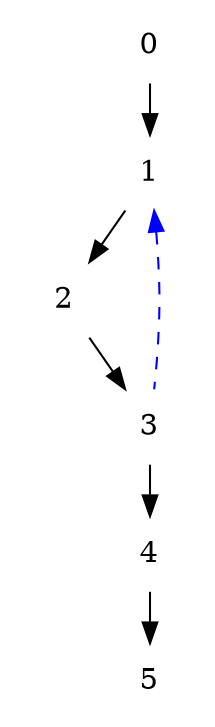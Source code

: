 digraph{
	nodesep = 0.5;
	ranksep = 0.35;
	node [shape=plaintext];
	0 [texlbl="\underline{0. $root$ }"];
	1 [texlbl="\underline{ $1. k(a, b) \land j(a)$ }"];
	2 [texlbl="\underline{ $2. k(a, b)$ }"];
	3 [texlbl="\underline{ $3. j(a)$ }"];
	4 [texlbl="\underline{ $4. a2()$ }"];
	5 [texlbl="\underline{ $5. \neg (a3())$ }"];
	

subgraph dir
{
	4 -> 5;
	3 -> 4;
	2 -> 3;
	1 -> 2;
	0 -> 1;
}
subgraph ancestor {
	edge [dir=back, color=blue, style=dashed]
	1 -> 3;
}
}